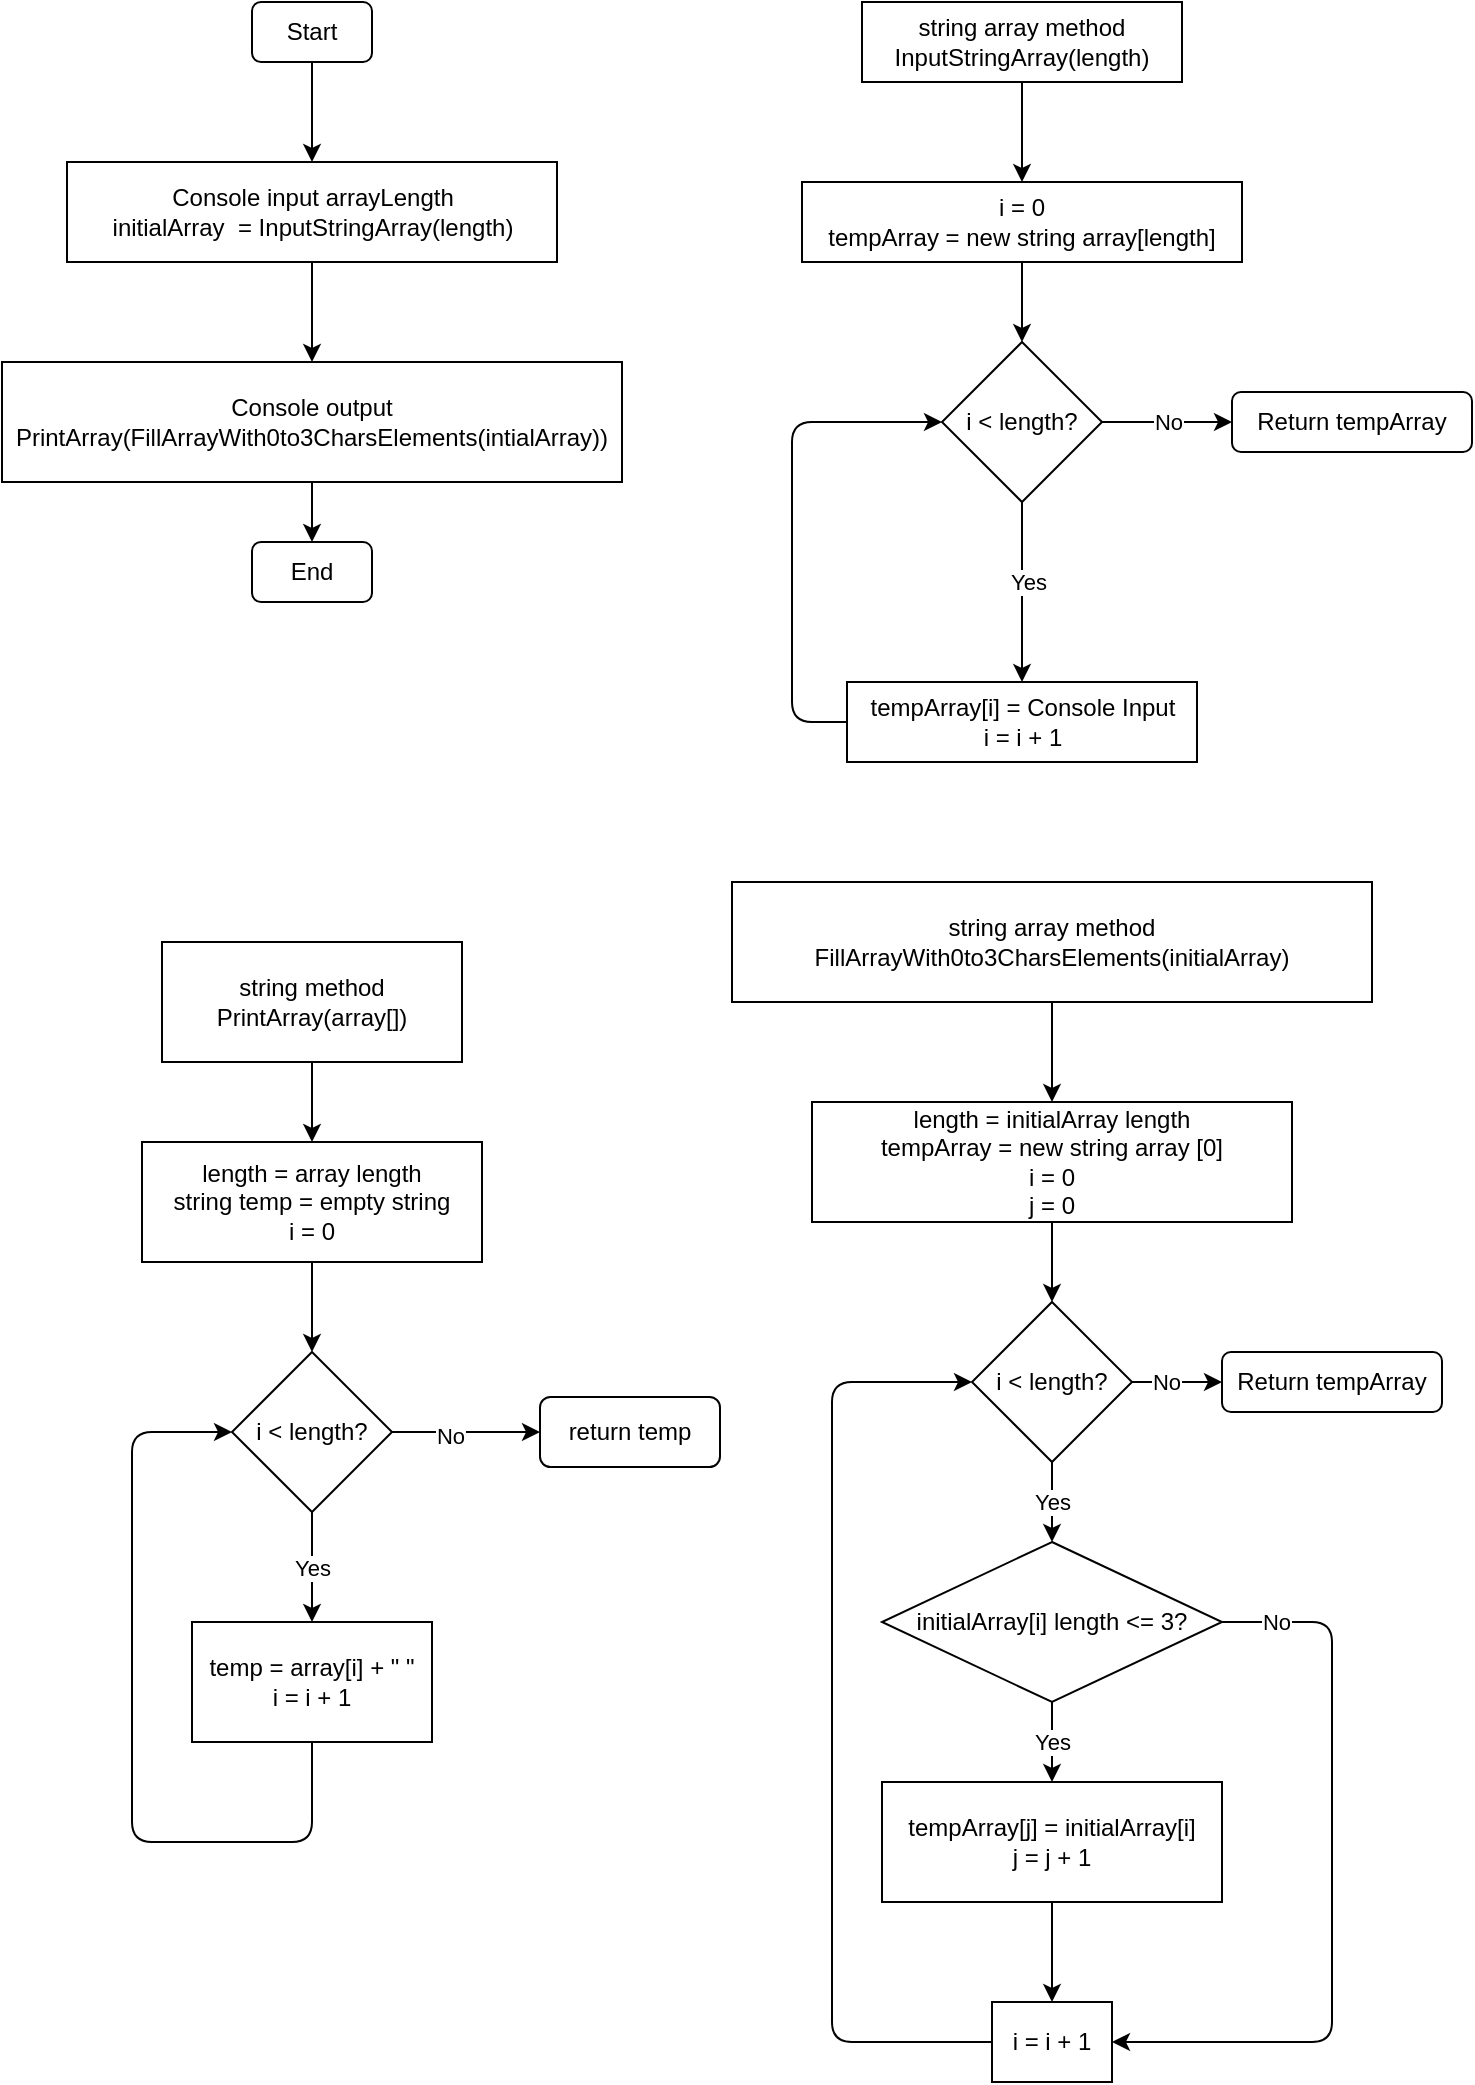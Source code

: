 <mxfile>
    <diagram id="SZF0kv5U9mDEVPIkkbhs" name="Страница 1">
        <mxGraphModel dx="492" dy="300" grid="1" gridSize="10" guides="1" tooltips="1" connect="1" arrows="1" fold="1" page="1" pageScale="1" pageWidth="827" pageHeight="1169" math="0" shadow="0">
            <root>
                <mxCell id="0"/>
                <mxCell id="1" parent="0"/>
                <mxCell id="4" style="edgeStyle=none;html=1;entryX=0.5;entryY=0;entryDx=0;entryDy=0;" parent="1" source="2" target="3" edge="1">
                    <mxGeometry relative="1" as="geometry"/>
                </mxCell>
                <mxCell id="2" value="Start" style="rounded=1;whiteSpace=wrap;html=1;" parent="1" vertex="1">
                    <mxGeometry x="180" y="70" width="60" height="30" as="geometry"/>
                </mxCell>
                <mxCell id="6" style="edgeStyle=none;html=1;entryX=0.5;entryY=0;entryDx=0;entryDy=0;" parent="1" source="3" target="9" edge="1">
                    <mxGeometry relative="1" as="geometry">
                        <mxPoint x="210" y="260" as="targetPoint"/>
                    </mxGeometry>
                </mxCell>
                <mxCell id="3" value="Console input arrayLength&lt;br&gt;initialArray&amp;nbsp; = InputStringArray(length)" style="rounded=0;whiteSpace=wrap;html=1;" parent="1" vertex="1">
                    <mxGeometry x="87.5" y="150" width="245" height="50" as="geometry"/>
                </mxCell>
                <mxCell id="11" style="edgeStyle=none;html=1;entryX=0.5;entryY=0;entryDx=0;entryDy=0;" parent="1" source="9" target="10" edge="1">
                    <mxGeometry relative="1" as="geometry"/>
                </mxCell>
                <mxCell id="9" value="Console output &lt;br&gt;PrintArray(FillArrayWith0to3CharsElements(intialArray))" style="rounded=0;whiteSpace=wrap;html=1;" parent="1" vertex="1">
                    <mxGeometry x="55" y="250" width="310" height="60" as="geometry"/>
                </mxCell>
                <mxCell id="10" value="End" style="rounded=1;whiteSpace=wrap;html=1;" parent="1" vertex="1">
                    <mxGeometry x="180" y="340" width="60" height="30" as="geometry"/>
                </mxCell>
                <mxCell id="15" style="edgeStyle=none;html=1;entryX=0.5;entryY=0;entryDx=0;entryDy=0;" parent="1" source="13" target="14" edge="1">
                    <mxGeometry relative="1" as="geometry"/>
                </mxCell>
                <mxCell id="13" value="string array method&lt;br&gt;InputStringArray(length)" style="rounded=0;whiteSpace=wrap;html=1;" parent="1" vertex="1">
                    <mxGeometry x="485" y="70" width="160" height="40" as="geometry"/>
                </mxCell>
                <mxCell id="17" style="edgeStyle=none;html=1;entryX=0.5;entryY=0;entryDx=0;entryDy=0;" parent="1" source="14" target="16" edge="1">
                    <mxGeometry relative="1" as="geometry"/>
                </mxCell>
                <mxCell id="14" value="i = 0&lt;br&gt;tempArray = new string array[length]" style="rounded=0;whiteSpace=wrap;html=1;" parent="1" vertex="1">
                    <mxGeometry x="455" y="160" width="220" height="40" as="geometry"/>
                </mxCell>
                <mxCell id="19" style="edgeStyle=none;html=1;exitX=0.5;exitY=1;exitDx=0;exitDy=0;entryX=0.5;entryY=0;entryDx=0;entryDy=0;" parent="1" source="16" target="18" edge="1">
                    <mxGeometry relative="1" as="geometry"/>
                </mxCell>
                <mxCell id="20" value="Yes" style="edgeLabel;html=1;align=center;verticalAlign=middle;resizable=0;points=[];" parent="19" vertex="1" connectable="0">
                    <mxGeometry x="-0.125" y="3" relative="1" as="geometry">
                        <mxPoint as="offset"/>
                    </mxGeometry>
                </mxCell>
                <mxCell id="23" value="No" style="edgeStyle=none;html=1;entryX=0;entryY=0.5;entryDx=0;entryDy=0;" parent="1" source="16" target="22" edge="1">
                    <mxGeometry relative="1" as="geometry"/>
                </mxCell>
                <mxCell id="16" value="i &amp;lt; length?" style="rhombus;whiteSpace=wrap;html=1;" parent="1" vertex="1">
                    <mxGeometry x="525" y="240" width="80" height="80" as="geometry"/>
                </mxCell>
                <mxCell id="21" style="edgeStyle=none;html=1;entryX=0;entryY=0.5;entryDx=0;entryDy=0;" parent="1" source="18" target="16" edge="1">
                    <mxGeometry relative="1" as="geometry">
                        <mxPoint x="480" y="300" as="targetPoint"/>
                        <Array as="points">
                            <mxPoint x="450" y="430"/>
                            <mxPoint x="450" y="280"/>
                        </Array>
                    </mxGeometry>
                </mxCell>
                <mxCell id="18" value="tempArray[i] = Console Input&lt;br&gt;i = i + 1" style="rounded=0;whiteSpace=wrap;html=1;" parent="1" vertex="1">
                    <mxGeometry x="477.5" y="410" width="175" height="40" as="geometry"/>
                </mxCell>
                <mxCell id="22" value="Return tempArray" style="rounded=1;whiteSpace=wrap;html=1;" parent="1" vertex="1">
                    <mxGeometry x="670" y="265" width="120" height="30" as="geometry"/>
                </mxCell>
                <mxCell id="26" style="edgeStyle=none;html=1;exitX=0.5;exitY=1;exitDx=0;exitDy=0;" parent="1" source="24" target="25" edge="1">
                    <mxGeometry relative="1" as="geometry"/>
                </mxCell>
                <mxCell id="24" value="string array method&lt;br&gt;FillArrayWith0to3CharsElements(initialArray)" style="rounded=0;whiteSpace=wrap;html=1;" parent="1" vertex="1">
                    <mxGeometry x="420" y="510" width="320" height="60" as="geometry"/>
                </mxCell>
                <mxCell id="28" style="edgeStyle=none;html=1;entryX=0.5;entryY=0;entryDx=0;entryDy=0;" parent="1" source="25" target="27" edge="1">
                    <mxGeometry relative="1" as="geometry"/>
                </mxCell>
                <mxCell id="25" value="length = initialArray length&lt;br&gt;tempArray = new string array [0]&lt;br&gt;i = 0&lt;br&gt;j = 0" style="rounded=0;whiteSpace=wrap;html=1;" parent="1" vertex="1">
                    <mxGeometry x="460" y="620" width="240" height="60" as="geometry"/>
                </mxCell>
                <mxCell id="31" value="Yes" style="edgeStyle=none;html=1;exitX=0.5;exitY=1;exitDx=0;exitDy=0;entryX=0.5;entryY=0;entryDx=0;entryDy=0;" parent="1" source="27" target="30" edge="1">
                    <mxGeometry relative="1" as="geometry"/>
                </mxCell>
                <mxCell id="44" style="edgeStyle=none;html=1;exitX=1;exitY=0.5;exitDx=0;exitDy=0;entryX=0;entryY=0.5;entryDx=0;entryDy=0;" parent="1" source="27" target="43" edge="1">
                    <mxGeometry relative="1" as="geometry"/>
                </mxCell>
                <mxCell id="45" value="No" style="edgeLabel;html=1;align=center;verticalAlign=middle;resizable=0;points=[];" parent="44" vertex="1" connectable="0">
                    <mxGeometry x="-0.261" y="-2" relative="1" as="geometry">
                        <mxPoint y="-2" as="offset"/>
                    </mxGeometry>
                </mxCell>
                <mxCell id="27" value="i &amp;lt; length?" style="rhombus;whiteSpace=wrap;html=1;" parent="1" vertex="1">
                    <mxGeometry x="540" y="720" width="80" height="80" as="geometry"/>
                </mxCell>
                <mxCell id="33" value="Yes" style="edgeStyle=none;html=1;exitX=0.5;exitY=1;exitDx=0;exitDy=0;entryX=0.5;entryY=0;entryDx=0;entryDy=0;" parent="1" source="30" target="32" edge="1">
                    <mxGeometry relative="1" as="geometry"/>
                </mxCell>
                <mxCell id="37" style="edgeStyle=none;html=1;entryX=1;entryY=0.5;entryDx=0;entryDy=0;" parent="1" source="30" target="35" edge="1">
                    <mxGeometry relative="1" as="geometry">
                        <Array as="points">
                            <mxPoint x="720" y="880"/>
                            <mxPoint x="720" y="1090"/>
                            <mxPoint x="650" y="1090"/>
                        </Array>
                    </mxGeometry>
                </mxCell>
                <mxCell id="38" value="No" style="edgeLabel;html=1;align=center;verticalAlign=middle;resizable=0;points=[];" parent="37" vertex="1" connectable="0">
                    <mxGeometry x="-0.856" relative="1" as="geometry">
                        <mxPoint as="offset"/>
                    </mxGeometry>
                </mxCell>
                <mxCell id="30" value="initialArray[i] length &amp;lt;= 3?" style="rhombus;whiteSpace=wrap;html=1;" parent="1" vertex="1">
                    <mxGeometry x="495" y="840" width="170" height="80" as="geometry"/>
                </mxCell>
                <mxCell id="36" style="edgeStyle=none;html=1;entryX=0.5;entryY=0;entryDx=0;entryDy=0;" parent="1" source="32" target="35" edge="1">
                    <mxGeometry relative="1" as="geometry"/>
                </mxCell>
                <mxCell id="32" value="tempArray[j] = initialArray[i]&lt;br&gt;j = j + 1" style="rounded=0;whiteSpace=wrap;html=1;" parent="1" vertex="1">
                    <mxGeometry x="495" y="960" width="170" height="60" as="geometry"/>
                </mxCell>
                <mxCell id="41" style="edgeStyle=none;html=1;exitX=0;exitY=0.5;exitDx=0;exitDy=0;entryX=0;entryY=0.5;entryDx=0;entryDy=0;" parent="1" source="35" target="27" edge="1">
                    <mxGeometry relative="1" as="geometry">
                        <Array as="points">
                            <mxPoint x="470" y="1090"/>
                            <mxPoint x="470" y="760"/>
                        </Array>
                    </mxGeometry>
                </mxCell>
                <mxCell id="35" value="i = i + 1" style="rounded=0;whiteSpace=wrap;html=1;" parent="1" vertex="1">
                    <mxGeometry x="550" y="1070" width="60" height="40" as="geometry"/>
                </mxCell>
                <mxCell id="43" value="Return tempArray" style="rounded=1;whiteSpace=wrap;html=1;" parent="1" vertex="1">
                    <mxGeometry x="665" y="745" width="110" height="30" as="geometry"/>
                </mxCell>
                <mxCell id="48" style="edgeStyle=none;html=1;entryX=0.5;entryY=0;entryDx=0;entryDy=0;" parent="1" source="46" target="47" edge="1">
                    <mxGeometry relative="1" as="geometry"/>
                </mxCell>
                <mxCell id="46" value="string method&lt;br&gt;PrintArray(array[])" style="rounded=0;whiteSpace=wrap;html=1;" parent="1" vertex="1">
                    <mxGeometry x="135" y="540" width="150" height="60" as="geometry"/>
                </mxCell>
                <mxCell id="50" style="edgeStyle=none;html=1;entryX=0.5;entryY=0;entryDx=0;entryDy=0;" parent="1" source="47" target="49" edge="1">
                    <mxGeometry relative="1" as="geometry"/>
                </mxCell>
                <mxCell id="47" value="length = array length&lt;br&gt;string temp = empty string&lt;br&gt;i = 0" style="rounded=0;whiteSpace=wrap;html=1;" parent="1" vertex="1">
                    <mxGeometry x="125" y="640" width="170" height="60" as="geometry"/>
                </mxCell>
                <mxCell id="52" value="Yes" style="edgeStyle=none;html=1;exitX=0.5;exitY=1;exitDx=0;exitDy=0;entryX=0.5;entryY=0;entryDx=0;entryDy=0;" parent="1" source="49" target="51" edge="1">
                    <mxGeometry relative="1" as="geometry"/>
                </mxCell>
                <mxCell id="57" style="edgeStyle=none;html=1;entryX=0;entryY=0.5;entryDx=0;entryDy=0;" parent="1" source="49" target="56" edge="1">
                    <mxGeometry relative="1" as="geometry"/>
                </mxCell>
                <mxCell id="58" value="No" style="edgeLabel;html=1;align=center;verticalAlign=middle;resizable=0;points=[];" parent="57" vertex="1" connectable="0">
                    <mxGeometry x="-0.216" y="-2" relative="1" as="geometry">
                        <mxPoint as="offset"/>
                    </mxGeometry>
                </mxCell>
                <mxCell id="49" value="i &amp;lt; length?" style="rhombus;whiteSpace=wrap;html=1;" parent="1" vertex="1">
                    <mxGeometry x="170" y="745" width="80" height="80" as="geometry"/>
                </mxCell>
                <mxCell id="55" style="edgeStyle=none;html=1;entryX=0;entryY=0.5;entryDx=0;entryDy=0;" parent="1" source="51" target="49" edge="1">
                    <mxGeometry relative="1" as="geometry">
                        <Array as="points">
                            <mxPoint x="210" y="990"/>
                            <mxPoint x="120" y="990"/>
                            <mxPoint x="120" y="785"/>
                        </Array>
                    </mxGeometry>
                </mxCell>
                <mxCell id="51" value="temp = array[i] + &quot; &quot;&lt;br&gt;i = i + 1" style="rounded=0;whiteSpace=wrap;html=1;" parent="1" vertex="1">
                    <mxGeometry x="150" y="880" width="120" height="60" as="geometry"/>
                </mxCell>
                <mxCell id="56" value="return temp" style="rounded=1;whiteSpace=wrap;html=1;" parent="1" vertex="1">
                    <mxGeometry x="324" y="767.5" width="90" height="35" as="geometry"/>
                </mxCell>
            </root>
        </mxGraphModel>
    </diagram>
</mxfile>